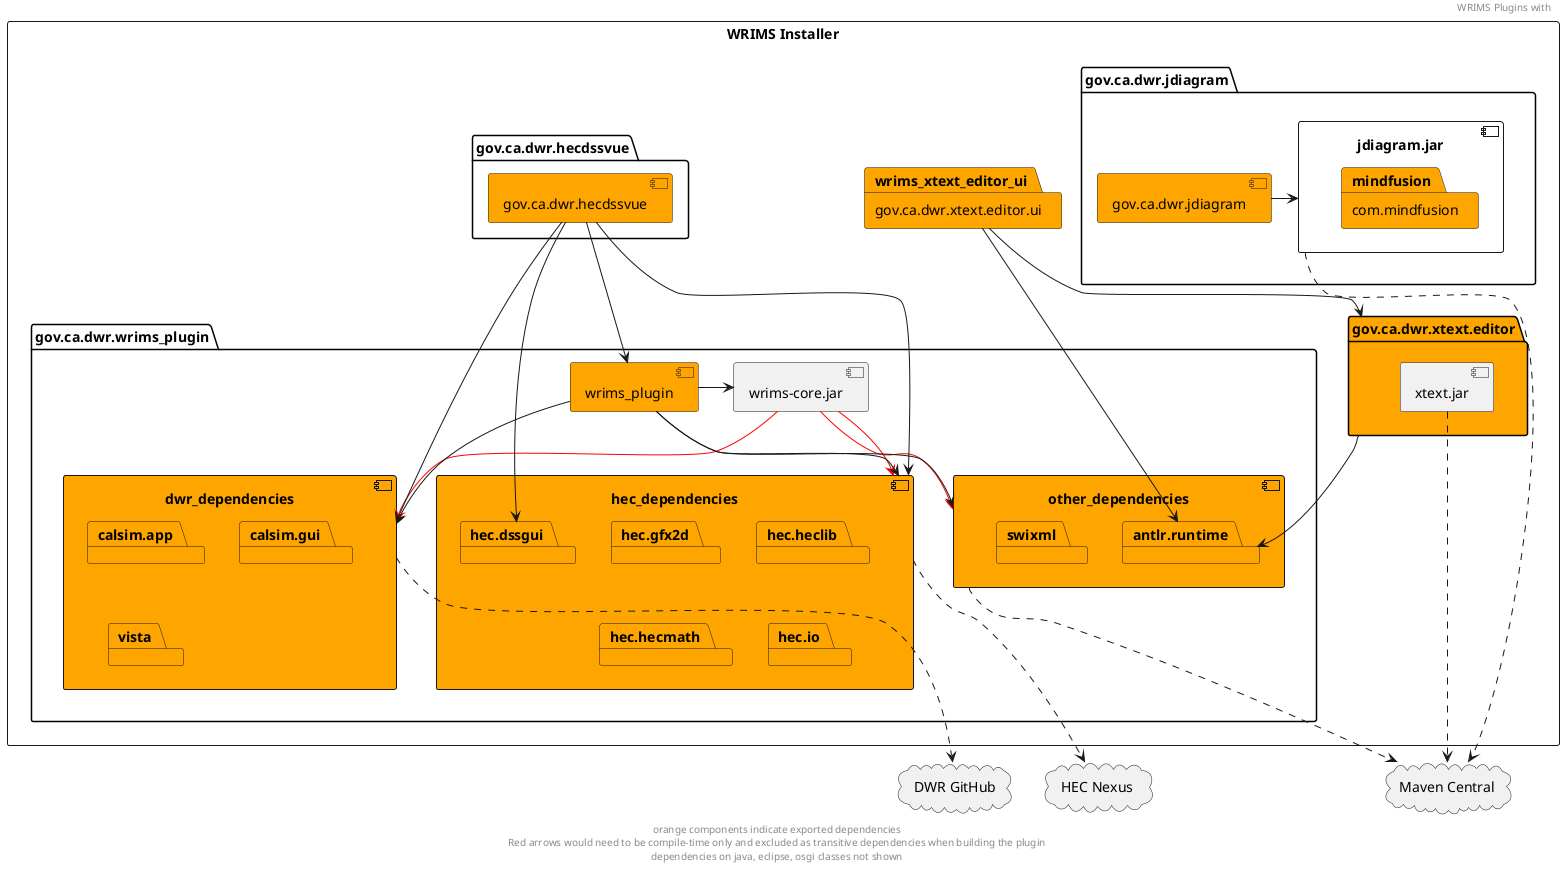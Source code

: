 @startuml
'https://plantuml.com/component-diagram
header "WRIMS Plugins with "
cloud hec_nexus as "HEC Nexus"
cloud maven_central as "Maven Central"
cloud dwr_github as "DWR GitHub"

rectangle wrims as "WRIMS Installer"{
    package gov.ca.dwr.wrims_plugin{
        component wrims_plugin #orange
        component wrims_core as "wrims-core.jar"
        component hec_dependencies #orange {
        package hec.dssgui #orange
        package hec.gfx2d #orange
        package hec.heclib #orange
        package hec.hecmath #orange
        package hec.io #orange
        }
        component dwr_dependencies  #orange {
        package calsim.app #orange
        package calsim.gui #orange
        package vista #orange
        }
        component other_dependencies #orange{
        package antlr.runtime #orange
        package swixml #orange
        }
    }
    package wrims_dssvue as "gov.ca.dwr.hecdssvue" {
        component dssvue as "gov.ca.dwr.hecdssvue" #orange
    }
    package wrims_jdiagram as "gov.ca.dwr.jdiagram" {
        component gov.ca.dwr.jdiagram #orange
        component jdiagram as "jdiagram.jar" {
        package mindfusion as "com.mindfusion" #orange
        }
    }
    package wrims_xtext_editor as "gov.ca.dwr.xtext.editor" #orange{
        component xtext as "xtext.jar"
    }
    package wrims_xtext_editor_ui as "gov.ca.dwr.xtext.editor.ui" #orange
}

wrims_core -down[#red]-> hec_dependencies
wrims_core -down[#red]-> other_dependencies
wrims_core -down[#red]-> dwr_dependencies

wrims_xtext_editor_ui -down-> antlr.runtime
wrims_xtext_editor -down-> antlr.runtime

wrims_plugin -r-> wrims_core
wrims_plugin -down-> hec_dependencies
wrims_plugin -down-> other_dependencies
wrims_plugin -down-> dwr_dependencies

wrims_xtext_editor_ui -down-> wrims_xtext_editor
dssvue -down-> wrims_plugin
hec_dependencies -down.-> hec_nexus
other_dependencies -down.-> maven_central
dwr_dependencies -down.-> dwr_github

dssvue -down-> hec.dssgui
dssvue -down-> hec_dependencies
dssvue -down-> dwr_dependencies
gov.ca.dwr.jdiagram -r-> jdiagram
jdiagram -down.-> maven_central
xtext -down.-> maven_central

footer "orange components indicate exported dependencies\nRed arrows would need to be compile-time only and excluded as transitive dependencies when building the plugin\ndependencies on java, eclipse, osgi classes not shown"
@enduml